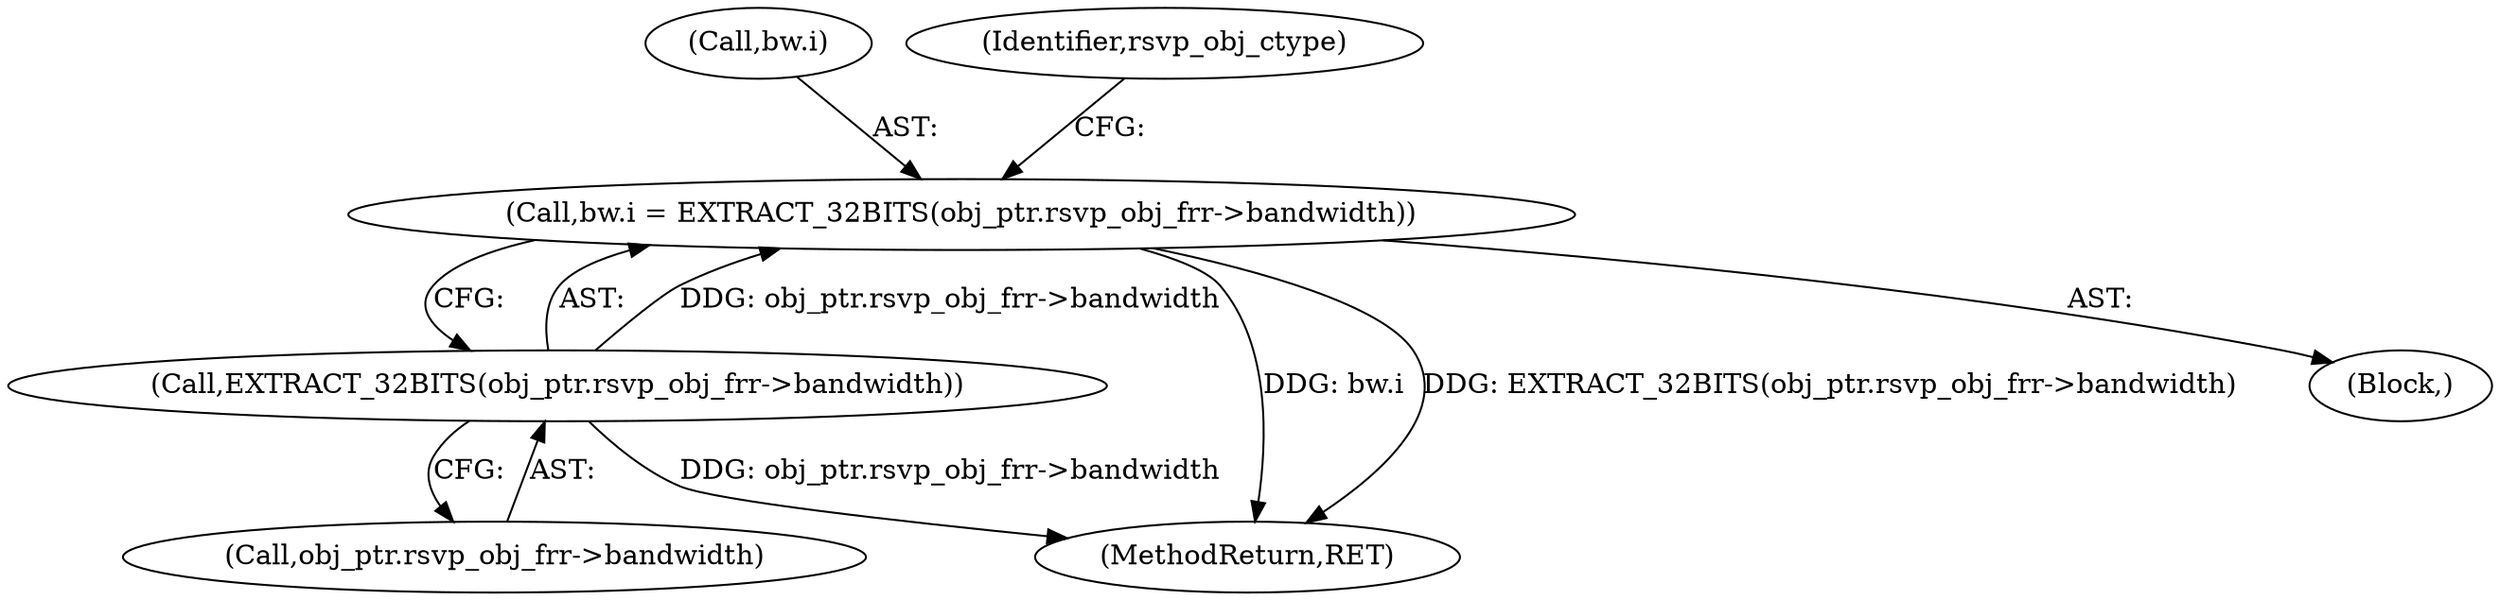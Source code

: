 digraph "1_tcpdump_3c8a2b0e91d8d8947e89384dacf6b54673083e71@del" {
"1002382" [label="(Call,bw.i = EXTRACT_32BITS(obj_ptr.rsvp_obj_frr->bandwidth))"];
"1002386" [label="(Call,EXTRACT_32BITS(obj_ptr.rsvp_obj_frr->bandwidth))"];
"1002383" [label="(Call,bw.i)"];
"1002393" [label="(Identifier,rsvp_obj_ctype)"];
"1003388" [label="(MethodReturn,RET)"];
"1002386" [label="(Call,EXTRACT_32BITS(obj_ptr.rsvp_obj_frr->bandwidth))"];
"1000340" [label="(Block,)"];
"1002382" [label="(Call,bw.i = EXTRACT_32BITS(obj_ptr.rsvp_obj_frr->bandwidth))"];
"1002387" [label="(Call,obj_ptr.rsvp_obj_frr->bandwidth)"];
"1002382" -> "1000340"  [label="AST: "];
"1002382" -> "1002386"  [label="CFG: "];
"1002383" -> "1002382"  [label="AST: "];
"1002386" -> "1002382"  [label="AST: "];
"1002393" -> "1002382"  [label="CFG: "];
"1002382" -> "1003388"  [label="DDG: bw.i"];
"1002382" -> "1003388"  [label="DDG: EXTRACT_32BITS(obj_ptr.rsvp_obj_frr->bandwidth)"];
"1002386" -> "1002382"  [label="DDG: obj_ptr.rsvp_obj_frr->bandwidth"];
"1002386" -> "1002387"  [label="CFG: "];
"1002387" -> "1002386"  [label="AST: "];
"1002386" -> "1003388"  [label="DDG: obj_ptr.rsvp_obj_frr->bandwidth"];
}
